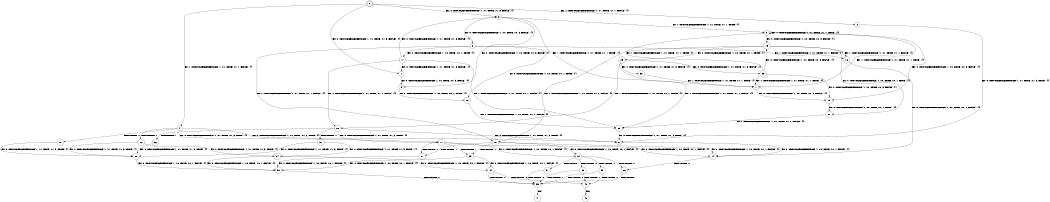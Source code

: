 digraph BCG {
size = "7, 10.5";
center = TRUE;
node [shape = circle];
0 [peripheries = 2];
0 -> 1 [label = "EX !0 !ATOMIC_EXCH_BRANCH (1, +1, TRUE, +1, 3, FALSE) !{}"];
0 -> 2 [label = "EX !1 !ATOMIC_EXCH_BRANCH (1, +1, TRUE, +1, 1, FALSE) !{}"];
0 -> 3 [label = "EX !0 !ATOMIC_EXCH_BRANCH (1, +1, TRUE, +1, 3, FALSE) !{}"];
0 -> 4 [label = "EX !1 !ATOMIC_EXCH_BRANCH (1, +1, TRUE, +1, 1, FALSE) !{}"];
1 -> 5 [label = "EX !0 !ATOMIC_EXCH_BRANCH (1, +0, TRUE, +0, 3, FALSE) !{}"];
2 -> 6 [label = "EX !0 !ATOMIC_EXCH_BRANCH (1, +1, TRUE, +1, 3, TRUE) !{}"];
3 -> 5 [label = "EX !0 !ATOMIC_EXCH_BRANCH (1, +0, TRUE, +0, 3, FALSE) !{}"];
3 -> 7 [label = "EX !1 !ATOMIC_EXCH_BRANCH (1, +1, TRUE, +1, 1, TRUE) !{}"];
3 -> 8 [label = "EX !0 !ATOMIC_EXCH_BRANCH (1, +0, TRUE, +0, 3, FALSE) !{}"];
3 -> 9 [label = "EX !1 !ATOMIC_EXCH_BRANCH (1, +1, TRUE, +1, 1, TRUE) !{}"];
4 -> 6 [label = "EX !0 !ATOMIC_EXCH_BRANCH (1, +1, TRUE, +1, 3, TRUE) !{}"];
4 -> 10 [label = "TERMINATE !1"];
4 -> 11 [label = "EX !0 !ATOMIC_EXCH_BRANCH (1, +1, TRUE, +1, 3, TRUE) !{}"];
4 -> 12 [label = "TERMINATE !1"];
5 -> 13 [label = "EX !0 !ATOMIC_EXCH_BRANCH (1, +0, TRUE, +0, 1, TRUE) !{}"];
6 -> 14 [label = "EX !0 !ATOMIC_EXCH_BRANCH (1, +0, TRUE, +0, 1, FALSE) !{}"];
7 -> 15 [label = "EX !0 !ATOMIC_EXCH_BRANCH (1, +0, TRUE, +0, 3, FALSE) !{}"];
8 -> 13 [label = "EX !0 !ATOMIC_EXCH_BRANCH (1, +0, TRUE, +0, 1, TRUE) !{}"];
8 -> 16 [label = "EX !1 !ATOMIC_EXCH_BRANCH (1, +1, TRUE, +1, 1, FALSE) !{}"];
8 -> 17 [label = "EX !0 !ATOMIC_EXCH_BRANCH (1, +0, TRUE, +0, 1, TRUE) !{}"];
8 -> 18 [label = "EX !1 !ATOMIC_EXCH_BRANCH (1, +1, TRUE, +1, 1, FALSE) !{}"];
9 -> 15 [label = "EX !0 !ATOMIC_EXCH_BRANCH (1, +0, TRUE, +0, 3, FALSE) !{}"];
9 -> 7 [label = "EX !1 !ATOMIC_EXCH_BRANCH (1, +1, TRUE, +1, 1, TRUE) !{}"];
9 -> 19 [label = "EX !0 !ATOMIC_EXCH_BRANCH (1, +0, TRUE, +0, 3, FALSE) !{}"];
9 -> 9 [label = "EX !1 !ATOMIC_EXCH_BRANCH (1, +1, TRUE, +1, 1, TRUE) !{}"];
10 -> 20 [label = "EX !0 !ATOMIC_EXCH_BRANCH (1, +1, TRUE, +1, 3, TRUE) !{}"];
11 -> 14 [label = "EX !0 !ATOMIC_EXCH_BRANCH (1, +0, TRUE, +0, 1, FALSE) !{}"];
11 -> 21 [label = "TERMINATE !1"];
11 -> 22 [label = "EX !0 !ATOMIC_EXCH_BRANCH (1, +0, TRUE, +0, 1, FALSE) !{}"];
11 -> 23 [label = "TERMINATE !1"];
12 -> 20 [label = "EX !0 !ATOMIC_EXCH_BRANCH (1, +1, TRUE, +1, 3, TRUE) !{}"];
12 -> 24 [label = "EX !0 !ATOMIC_EXCH_BRANCH (1, +1, TRUE, +1, 3, TRUE) !{}"];
13 -> 25 [label = "EX !1 !ATOMIC_EXCH_BRANCH (1, +1, TRUE, +1, 1, FALSE) !{}"];
14 -> 26 [label = "TERMINATE !0"];
15 -> 27 [label = "EX !0 !ATOMIC_EXCH_BRANCH (1, +0, TRUE, +0, 1, TRUE) !{}"];
16 -> 14 [label = "EX !0 !ATOMIC_EXCH_BRANCH (1, +0, TRUE, +0, 1, FALSE) !{}"];
17 -> 1 [label = "EX !0 !ATOMIC_EXCH_BRANCH (1, +1, TRUE, +1, 3, FALSE) !{}"];
17 -> 25 [label = "EX !1 !ATOMIC_EXCH_BRANCH (1, +1, TRUE, +1, 1, FALSE) !{}"];
17 -> 3 [label = "EX !0 !ATOMIC_EXCH_BRANCH (1, +1, TRUE, +1, 3, FALSE) !{}"];
17 -> 28 [label = "EX !1 !ATOMIC_EXCH_BRANCH (1, +1, TRUE, +1, 1, FALSE) !{}"];
18 -> 14 [label = "EX !0 !ATOMIC_EXCH_BRANCH (1, +0, TRUE, +0, 1, FALSE) !{}"];
18 -> 21 [label = "TERMINATE !1"];
18 -> 22 [label = "EX !0 !ATOMIC_EXCH_BRANCH (1, +0, TRUE, +0, 1, FALSE) !{}"];
18 -> 23 [label = "TERMINATE !1"];
19 -> 27 [label = "EX !0 !ATOMIC_EXCH_BRANCH (1, +0, TRUE, +0, 1, TRUE) !{}"];
19 -> 16 [label = "EX !1 !ATOMIC_EXCH_BRANCH (1, +1, TRUE, +1, 1, FALSE) !{}"];
19 -> 29 [label = "EX !0 !ATOMIC_EXCH_BRANCH (1, +0, TRUE, +0, 1, TRUE) !{}"];
19 -> 18 [label = "EX !1 !ATOMIC_EXCH_BRANCH (1, +1, TRUE, +1, 1, FALSE) !{}"];
20 -> 30 [label = "EX !0 !ATOMIC_EXCH_BRANCH (1, +0, TRUE, +0, 1, FALSE) !{}"];
21 -> 30 [label = "EX !0 !ATOMIC_EXCH_BRANCH (1, +0, TRUE, +0, 1, FALSE) !{}"];
22 -> 26 [label = "TERMINATE !0"];
22 -> 31 [label = "TERMINATE !1"];
22 -> 32 [label = "TERMINATE !0"];
22 -> 33 [label = "TERMINATE !1"];
23 -> 30 [label = "EX !0 !ATOMIC_EXCH_BRANCH (1, +0, TRUE, +0, 1, FALSE) !{}"];
23 -> 34 [label = "EX !0 !ATOMIC_EXCH_BRANCH (1, +0, TRUE, +0, 1, FALSE) !{}"];
24 -> 30 [label = "EX !0 !ATOMIC_EXCH_BRANCH (1, +0, TRUE, +0, 1, FALSE) !{}"];
24 -> 34 [label = "EX !0 !ATOMIC_EXCH_BRANCH (1, +0, TRUE, +0, 1, FALSE) !{}"];
25 -> 6 [label = "EX !0 !ATOMIC_EXCH_BRANCH (1, +1, TRUE, +1, 3, TRUE) !{}"];
26 -> 35 [label = "TERMINATE !1"];
27 -> 25 [label = "EX !1 !ATOMIC_EXCH_BRANCH (1, +1, TRUE, +1, 1, FALSE) !{}"];
28 -> 6 [label = "EX !0 !ATOMIC_EXCH_BRANCH (1, +1, TRUE, +1, 3, TRUE) !{}"];
28 -> 36 [label = "TERMINATE !1"];
28 -> 11 [label = "EX !0 !ATOMIC_EXCH_BRANCH (1, +1, TRUE, +1, 3, TRUE) !{}"];
28 -> 37 [label = "TERMINATE !1"];
29 -> 38 [label = "EX !0 !ATOMIC_EXCH_BRANCH (1, +1, TRUE, +1, 3, FALSE) !{}"];
29 -> 25 [label = "EX !1 !ATOMIC_EXCH_BRANCH (1, +1, TRUE, +1, 1, FALSE) !{}"];
29 -> 39 [label = "EX !0 !ATOMIC_EXCH_BRANCH (1, +1, TRUE, +1, 3, FALSE) !{}"];
29 -> 28 [label = "EX !1 !ATOMIC_EXCH_BRANCH (1, +1, TRUE, +1, 1, FALSE) !{}"];
30 -> 35 [label = "TERMINATE !0"];
31 -> 35 [label = "TERMINATE !0"];
32 -> 35 [label = "TERMINATE !1"];
32 -> 40 [label = "TERMINATE !1"];
33 -> 35 [label = "TERMINATE !0"];
33 -> 40 [label = "TERMINATE !0"];
34 -> 35 [label = "TERMINATE !0"];
34 -> 40 [label = "TERMINATE !0"];
35 -> 41 [label = "exit"];
36 -> 20 [label = "EX !0 !ATOMIC_EXCH_BRANCH (1, +1, TRUE, +1, 3, TRUE) !{}"];
37 -> 20 [label = "EX !0 !ATOMIC_EXCH_BRANCH (1, +1, TRUE, +1, 3, TRUE) !{}"];
37 -> 24 [label = "EX !0 !ATOMIC_EXCH_BRANCH (1, +1, TRUE, +1, 3, TRUE) !{}"];
38 -> 7 [label = "EX !1 !ATOMIC_EXCH_BRANCH (1, +1, TRUE, +1, 1, TRUE) !{}"];
39 -> 15 [label = "EX !0 !ATOMIC_EXCH_BRANCH (1, +0, TRUE, +0, 3, FALSE) !{}"];
39 -> 7 [label = "EX !1 !ATOMIC_EXCH_BRANCH (1, +1, TRUE, +1, 1, TRUE) !{}"];
39 -> 19 [label = "EX !0 !ATOMIC_EXCH_BRANCH (1, +0, TRUE, +0, 3, FALSE) !{}"];
39 -> 9 [label = "EX !1 !ATOMIC_EXCH_BRANCH (1, +1, TRUE, +1, 1, TRUE) !{}"];
40 -> 42 [label = "exit"];
}
